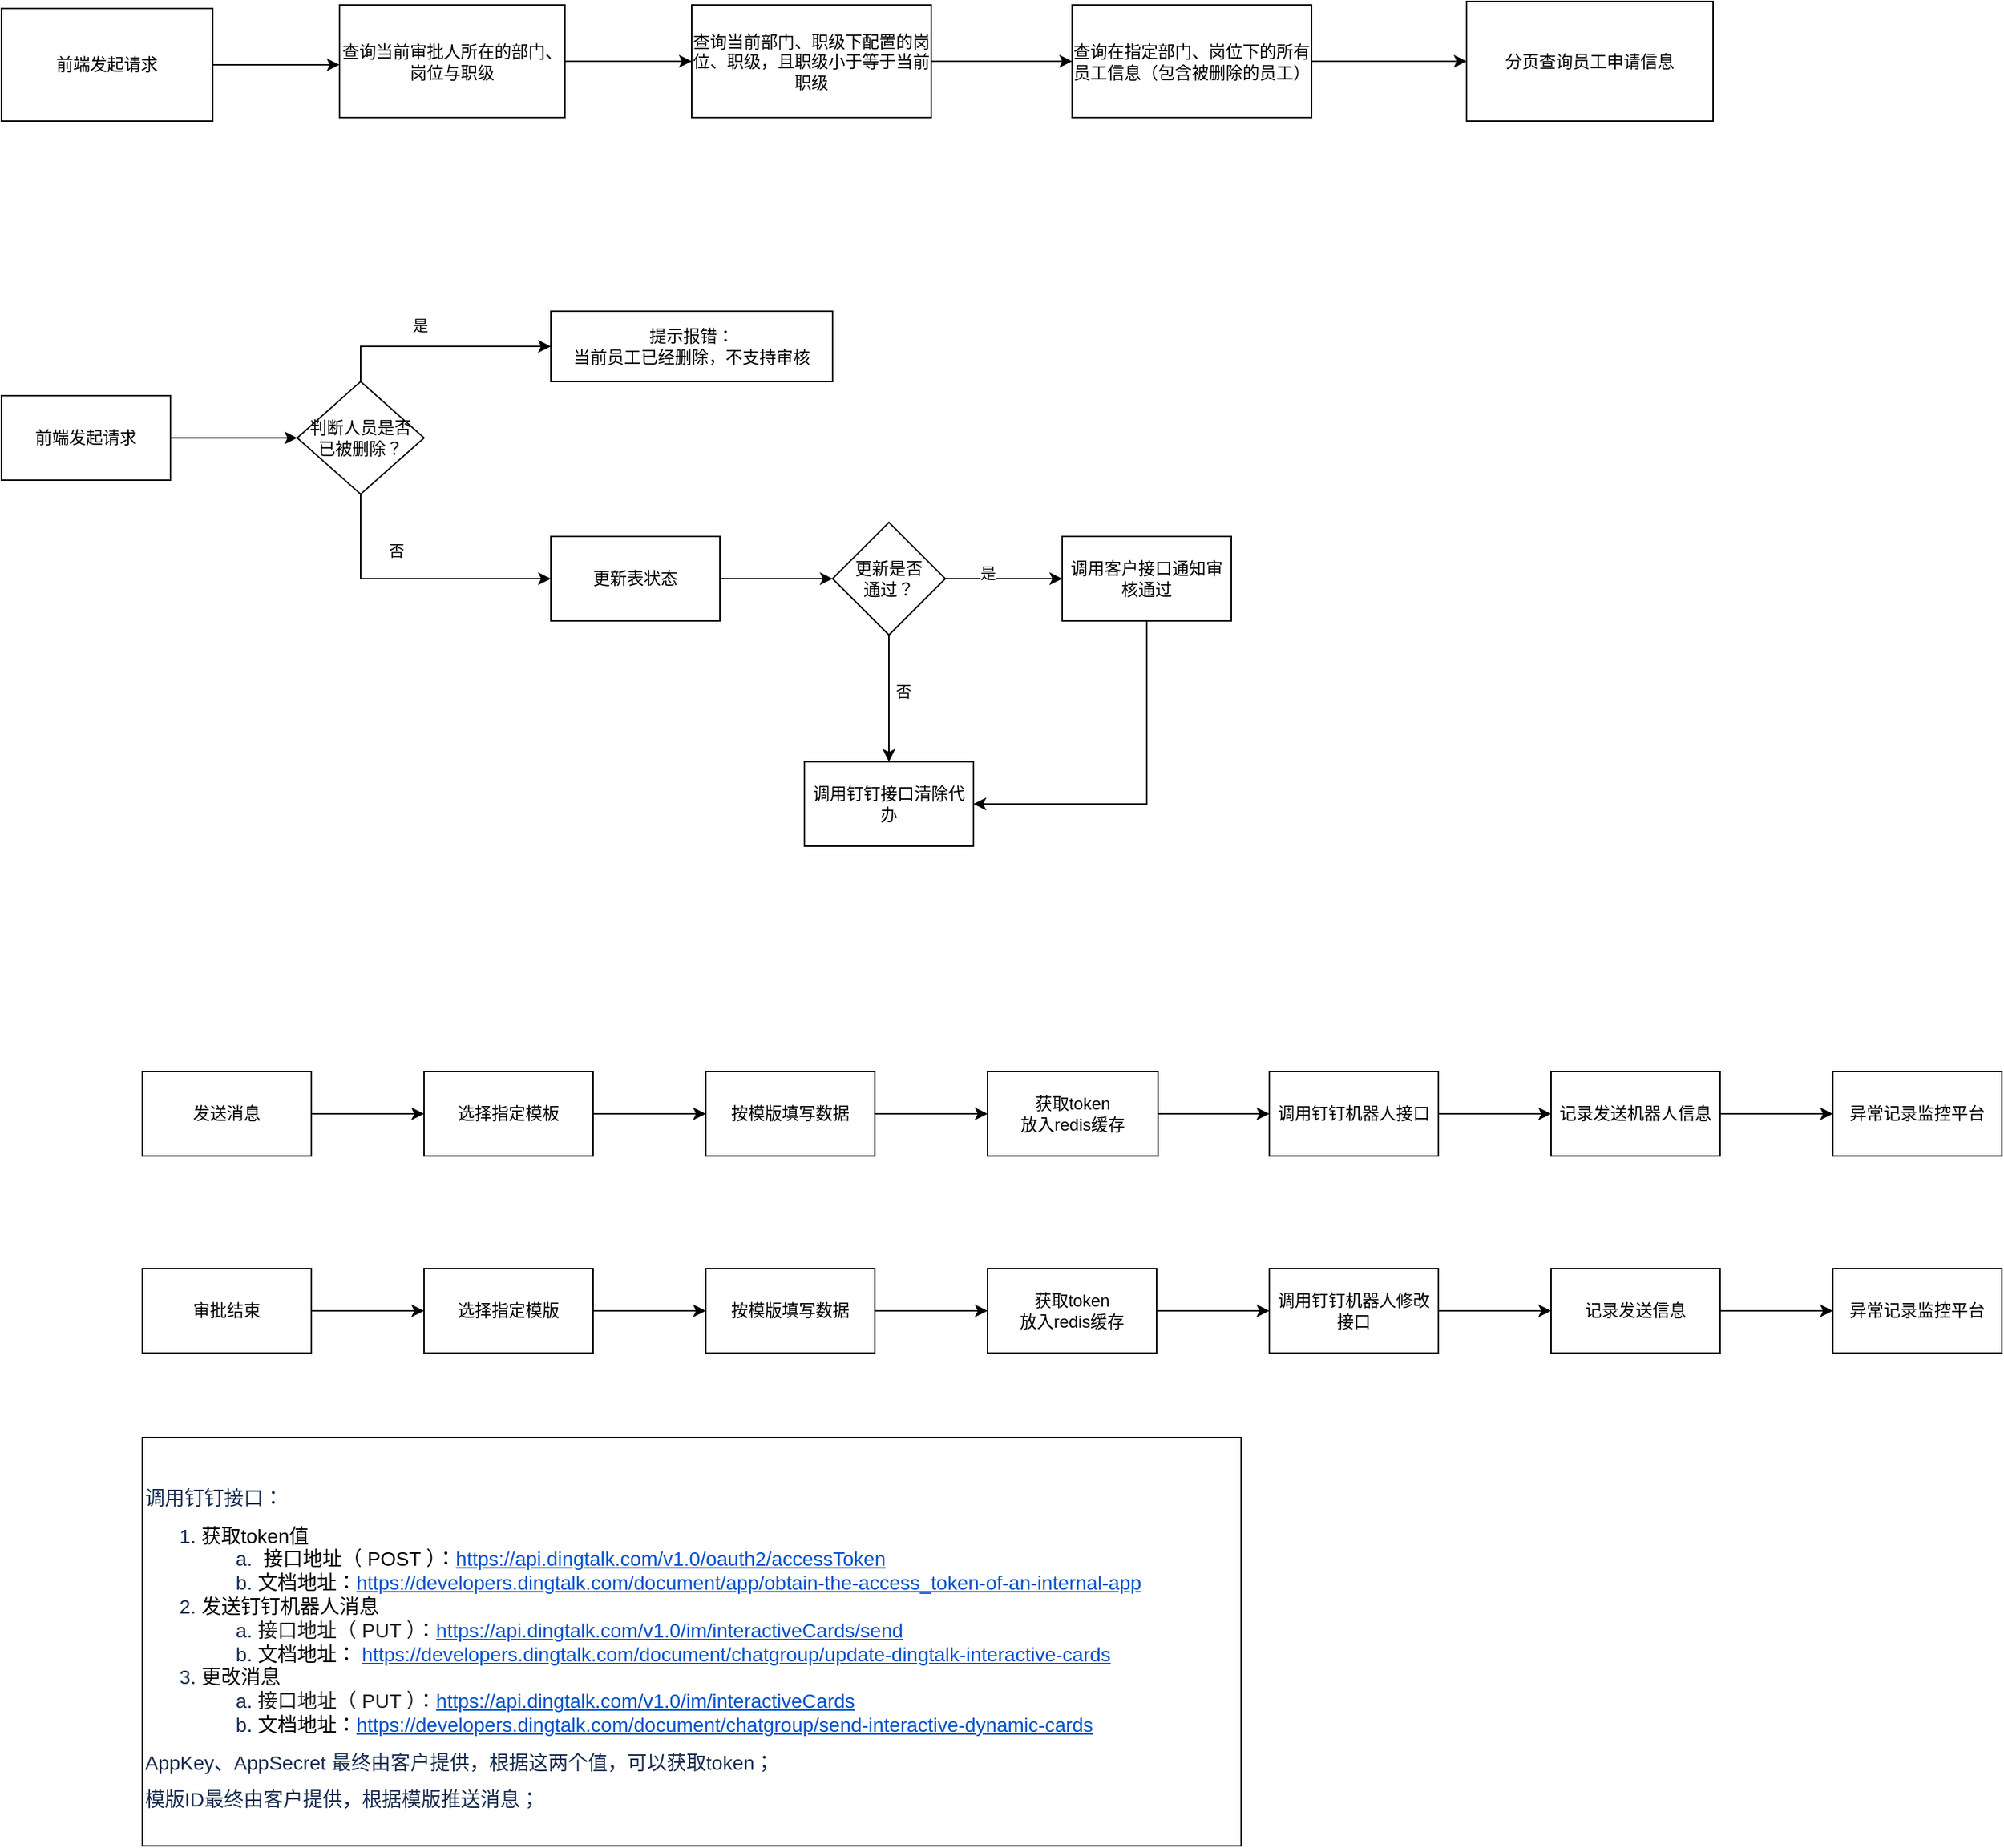 <mxfile version="15.5.2" type="github">
  <diagram id="C5RBs43oDa-KdzZeNtuy" name="Page-1">
    <mxGraphModel dx="1198" dy="621" grid="1" gridSize="10" guides="1" tooltips="1" connect="1" arrows="1" fold="1" page="1" pageScale="1" pageWidth="827" pageHeight="1169" math="0" shadow="0">
      <root>
        <mxCell id="WIyWlLk6GJQsqaUBKTNV-0" />
        <mxCell id="WIyWlLk6GJQsqaUBKTNV-1" parent="WIyWlLk6GJQsqaUBKTNV-0" />
        <mxCell id="zHJnFDCS_xAZhOyIZzer-20" value="" style="edgeStyle=orthogonalEdgeStyle;rounded=0;orthogonalLoop=1;jettySize=auto;html=1;exitX=0.5;exitY=0;exitDx=0;exitDy=0;" edge="1" parent="WIyWlLk6GJQsqaUBKTNV-1" source="zHJnFDCS_xAZhOyIZzer-18" target="zHJnFDCS_xAZhOyIZzer-19">
          <mxGeometry relative="1" as="geometry" />
        </mxCell>
        <mxCell id="zHJnFDCS_xAZhOyIZzer-21" value="是" style="edgeLabel;html=1;align=center;verticalAlign=middle;resizable=0;points=[];" vertex="1" connectable="0" parent="zHJnFDCS_xAZhOyIZzer-20">
          <mxGeometry x="-0.163" y="3" relative="1" as="geometry">
            <mxPoint y="-12" as="offset" />
          </mxGeometry>
        </mxCell>
        <mxCell id="zHJnFDCS_xAZhOyIZzer-23" value="" style="edgeStyle=orthogonalEdgeStyle;rounded=0;orthogonalLoop=1;jettySize=auto;html=1;" edge="1" parent="WIyWlLk6GJQsqaUBKTNV-1" source="zHJnFDCS_xAZhOyIZzer-18" target="zHJnFDCS_xAZhOyIZzer-22">
          <mxGeometry relative="1" as="geometry">
            <Array as="points">
              <mxPoint x="315" y="530" />
            </Array>
          </mxGeometry>
        </mxCell>
        <mxCell id="zHJnFDCS_xAZhOyIZzer-37" value="否" style="edgeLabel;html=1;align=center;verticalAlign=middle;resizable=0;points=[];" vertex="1" connectable="0" parent="zHJnFDCS_xAZhOyIZzer-23">
          <mxGeometry x="-0.59" y="1" relative="1" as="geometry">
            <mxPoint x="24" as="offset" />
          </mxGeometry>
        </mxCell>
        <mxCell id="zHJnFDCS_xAZhOyIZzer-18" value="判断人员是否&lt;br&gt;已被删除？" style="rhombus;whiteSpace=wrap;html=1;" vertex="1" parent="WIyWlLk6GJQsqaUBKTNV-1">
          <mxGeometry x="270" y="390" width="90" height="80" as="geometry" />
        </mxCell>
        <mxCell id="zHJnFDCS_xAZhOyIZzer-19" value="提示报错：&lt;br&gt;当前员工已经删除，不支持审核" style="whiteSpace=wrap;html=1;" vertex="1" parent="WIyWlLk6GJQsqaUBKTNV-1">
          <mxGeometry x="450" y="340" width="200" height="50" as="geometry" />
        </mxCell>
        <mxCell id="zHJnFDCS_xAZhOyIZzer-25" value="" style="edgeStyle=orthogonalEdgeStyle;rounded=0;orthogonalLoop=1;jettySize=auto;html=1;exitX=1;exitY=0.5;exitDx=0;exitDy=0;" edge="1" parent="WIyWlLk6GJQsqaUBKTNV-1" source="zHJnFDCS_xAZhOyIZzer-26" target="zHJnFDCS_xAZhOyIZzer-24">
          <mxGeometry relative="1" as="geometry" />
        </mxCell>
        <mxCell id="zHJnFDCS_xAZhOyIZzer-28" value="是" style="edgeLabel;html=1;align=center;verticalAlign=middle;resizable=0;points=[];" vertex="1" connectable="0" parent="zHJnFDCS_xAZhOyIZzer-25">
          <mxGeometry x="-0.277" y="4" relative="1" as="geometry">
            <mxPoint as="offset" />
          </mxGeometry>
        </mxCell>
        <mxCell id="zHJnFDCS_xAZhOyIZzer-27" style="edgeStyle=orthogonalEdgeStyle;rounded=0;orthogonalLoop=1;jettySize=auto;html=1;exitX=1;exitY=0.5;exitDx=0;exitDy=0;" edge="1" parent="WIyWlLk6GJQsqaUBKTNV-1" source="zHJnFDCS_xAZhOyIZzer-22" target="zHJnFDCS_xAZhOyIZzer-26">
          <mxGeometry relative="1" as="geometry" />
        </mxCell>
        <mxCell id="zHJnFDCS_xAZhOyIZzer-22" value="更新表状态" style="whiteSpace=wrap;html=1;" vertex="1" parent="WIyWlLk6GJQsqaUBKTNV-1">
          <mxGeometry x="450" y="500" width="120" height="60" as="geometry" />
        </mxCell>
        <mxCell id="zHJnFDCS_xAZhOyIZzer-32" style="edgeStyle=orthogonalEdgeStyle;rounded=0;orthogonalLoop=1;jettySize=auto;html=1;exitX=0.5;exitY=1;exitDx=0;exitDy=0;entryX=1;entryY=0.5;entryDx=0;entryDy=0;" edge="1" parent="WIyWlLk6GJQsqaUBKTNV-1" source="zHJnFDCS_xAZhOyIZzer-24" target="zHJnFDCS_xAZhOyIZzer-29">
          <mxGeometry relative="1" as="geometry" />
        </mxCell>
        <mxCell id="zHJnFDCS_xAZhOyIZzer-24" value="调用客户接口通知审核通过" style="whiteSpace=wrap;html=1;" vertex="1" parent="WIyWlLk6GJQsqaUBKTNV-1">
          <mxGeometry x="813" y="500" width="120" height="60" as="geometry" />
        </mxCell>
        <mxCell id="zHJnFDCS_xAZhOyIZzer-30" value="" style="edgeStyle=orthogonalEdgeStyle;rounded=0;orthogonalLoop=1;jettySize=auto;html=1;" edge="1" parent="WIyWlLk6GJQsqaUBKTNV-1" source="zHJnFDCS_xAZhOyIZzer-26" target="zHJnFDCS_xAZhOyIZzer-29">
          <mxGeometry relative="1" as="geometry" />
        </mxCell>
        <mxCell id="zHJnFDCS_xAZhOyIZzer-31" value="否" style="edgeLabel;html=1;align=center;verticalAlign=middle;resizable=0;points=[];" vertex="1" connectable="0" parent="zHJnFDCS_xAZhOyIZzer-30">
          <mxGeometry x="-0.333" relative="1" as="geometry">
            <mxPoint x="10" y="10" as="offset" />
          </mxGeometry>
        </mxCell>
        <mxCell id="zHJnFDCS_xAZhOyIZzer-26" value="更新是否&lt;br&gt;通过？" style="rhombus;whiteSpace=wrap;html=1;" vertex="1" parent="WIyWlLk6GJQsqaUBKTNV-1">
          <mxGeometry x="650" y="490" width="80" height="80" as="geometry" />
        </mxCell>
        <mxCell id="zHJnFDCS_xAZhOyIZzer-29" value="调用钉钉接口清除代办" style="whiteSpace=wrap;html=1;" vertex="1" parent="WIyWlLk6GJQsqaUBKTNV-1">
          <mxGeometry x="630" y="660" width="120" height="60" as="geometry" />
        </mxCell>
        <mxCell id="zHJnFDCS_xAZhOyIZzer-34" style="edgeStyle=orthogonalEdgeStyle;rounded=0;orthogonalLoop=1;jettySize=auto;html=1;exitX=1;exitY=0.5;exitDx=0;exitDy=0;entryX=0;entryY=0.531;entryDx=0;entryDy=0;entryPerimeter=0;" edge="1" parent="WIyWlLk6GJQsqaUBKTNV-1" source="zHJnFDCS_xAZhOyIZzer-33" target="zHJnFDCS_xAZhOyIZzer-42">
          <mxGeometry relative="1" as="geometry">
            <mxPoint x="280" y="170" as="targetPoint" />
          </mxGeometry>
        </mxCell>
        <mxCell id="zHJnFDCS_xAZhOyIZzer-33" value="前端发起请求" style="rounded=0;whiteSpace=wrap;html=1;" vertex="1" parent="WIyWlLk6GJQsqaUBKTNV-1">
          <mxGeometry x="60" y="125" width="150" height="80" as="geometry" />
        </mxCell>
        <mxCell id="zHJnFDCS_xAZhOyIZzer-36" style="edgeStyle=orthogonalEdgeStyle;rounded=0;orthogonalLoop=1;jettySize=auto;html=1;exitX=1;exitY=0.5;exitDx=0;exitDy=0;" edge="1" parent="WIyWlLk6GJQsqaUBKTNV-1" source="zHJnFDCS_xAZhOyIZzer-35" target="zHJnFDCS_xAZhOyIZzer-18">
          <mxGeometry relative="1" as="geometry" />
        </mxCell>
        <mxCell id="zHJnFDCS_xAZhOyIZzer-35" value="前端发起请求" style="rounded=0;whiteSpace=wrap;html=1;" vertex="1" parent="WIyWlLk6GJQsqaUBKTNV-1">
          <mxGeometry x="60" y="400" width="120" height="60" as="geometry" />
        </mxCell>
        <mxCell id="zHJnFDCS_xAZhOyIZzer-44" value="" style="edgeStyle=orthogonalEdgeStyle;rounded=0;orthogonalLoop=1;jettySize=auto;html=1;" edge="1" parent="WIyWlLk6GJQsqaUBKTNV-1" source="zHJnFDCS_xAZhOyIZzer-42" target="zHJnFDCS_xAZhOyIZzer-43">
          <mxGeometry relative="1" as="geometry" />
        </mxCell>
        <mxCell id="zHJnFDCS_xAZhOyIZzer-42" value="查询当前审批人所在的部门、岗位与职级" style="rounded=0;whiteSpace=wrap;html=1;" vertex="1" parent="WIyWlLk6GJQsqaUBKTNV-1">
          <mxGeometry x="300" y="122.5" width="160" height="80" as="geometry" />
        </mxCell>
        <mxCell id="zHJnFDCS_xAZhOyIZzer-46" value="" style="edgeStyle=orthogonalEdgeStyle;rounded=0;orthogonalLoop=1;jettySize=auto;html=1;" edge="1" parent="WIyWlLk6GJQsqaUBKTNV-1" source="zHJnFDCS_xAZhOyIZzer-43" target="zHJnFDCS_xAZhOyIZzer-45">
          <mxGeometry relative="1" as="geometry" />
        </mxCell>
        <mxCell id="zHJnFDCS_xAZhOyIZzer-43" value="查询当前部门、职级下配置的岗位、职级，且职级小于等于当前职级" style="whiteSpace=wrap;html=1;rounded=0;" vertex="1" parent="WIyWlLk6GJQsqaUBKTNV-1">
          <mxGeometry x="550" y="122.5" width="170" height="80" as="geometry" />
        </mxCell>
        <mxCell id="zHJnFDCS_xAZhOyIZzer-48" value="" style="edgeStyle=orthogonalEdgeStyle;rounded=0;orthogonalLoop=1;jettySize=auto;html=1;" edge="1" parent="WIyWlLk6GJQsqaUBKTNV-1" source="zHJnFDCS_xAZhOyIZzer-45" target="zHJnFDCS_xAZhOyIZzer-47">
          <mxGeometry relative="1" as="geometry" />
        </mxCell>
        <mxCell id="zHJnFDCS_xAZhOyIZzer-45" value="查询在指定部门、岗位下的所有员工信息（包含被删除的员工）" style="whiteSpace=wrap;html=1;rounded=0;" vertex="1" parent="WIyWlLk6GJQsqaUBKTNV-1">
          <mxGeometry x="820" y="122.5" width="170" height="80" as="geometry" />
        </mxCell>
        <mxCell id="zHJnFDCS_xAZhOyIZzer-47" value="分页查询员工申请信息" style="whiteSpace=wrap;html=1;rounded=0;" vertex="1" parent="WIyWlLk6GJQsqaUBKTNV-1">
          <mxGeometry x="1100" y="120" width="175" height="85" as="geometry" />
        </mxCell>
        <mxCell id="zHJnFDCS_xAZhOyIZzer-59" value="" style="edgeStyle=orthogonalEdgeStyle;rounded=0;orthogonalLoop=1;jettySize=auto;html=1;" edge="1" parent="WIyWlLk6GJQsqaUBKTNV-1" source="zHJnFDCS_xAZhOyIZzer-57" target="zHJnFDCS_xAZhOyIZzer-58">
          <mxGeometry relative="1" as="geometry" />
        </mxCell>
        <mxCell id="zHJnFDCS_xAZhOyIZzer-57" value="发送消息" style="rounded=0;whiteSpace=wrap;html=1;align=center;" vertex="1" parent="WIyWlLk6GJQsqaUBKTNV-1">
          <mxGeometry x="160" y="880" width="120" height="60" as="geometry" />
        </mxCell>
        <mxCell id="zHJnFDCS_xAZhOyIZzer-61" value="" style="edgeStyle=orthogonalEdgeStyle;rounded=0;orthogonalLoop=1;jettySize=auto;html=1;" edge="1" parent="WIyWlLk6GJQsqaUBKTNV-1" source="zHJnFDCS_xAZhOyIZzer-58" target="zHJnFDCS_xAZhOyIZzer-60">
          <mxGeometry relative="1" as="geometry" />
        </mxCell>
        <mxCell id="zHJnFDCS_xAZhOyIZzer-58" value="选择指定模板" style="whiteSpace=wrap;html=1;rounded=0;" vertex="1" parent="WIyWlLk6GJQsqaUBKTNV-1">
          <mxGeometry x="360" y="880" width="120" height="60" as="geometry" />
        </mxCell>
        <mxCell id="zHJnFDCS_xAZhOyIZzer-63" value="" style="edgeStyle=orthogonalEdgeStyle;rounded=0;orthogonalLoop=1;jettySize=auto;html=1;" edge="1" parent="WIyWlLk6GJQsqaUBKTNV-1" source="zHJnFDCS_xAZhOyIZzer-60" target="zHJnFDCS_xAZhOyIZzer-62">
          <mxGeometry relative="1" as="geometry" />
        </mxCell>
        <mxCell id="zHJnFDCS_xAZhOyIZzer-60" value="按模版填写数据" style="whiteSpace=wrap;html=1;rounded=0;" vertex="1" parent="WIyWlLk6GJQsqaUBKTNV-1">
          <mxGeometry x="560" y="880" width="120" height="60" as="geometry" />
        </mxCell>
        <mxCell id="zHJnFDCS_xAZhOyIZzer-65" value="" style="edgeStyle=orthogonalEdgeStyle;rounded=0;orthogonalLoop=1;jettySize=auto;html=1;" edge="1" parent="WIyWlLk6GJQsqaUBKTNV-1" source="zHJnFDCS_xAZhOyIZzer-62" target="zHJnFDCS_xAZhOyIZzer-64">
          <mxGeometry relative="1" as="geometry" />
        </mxCell>
        <mxCell id="zHJnFDCS_xAZhOyIZzer-62" value="获取token&lt;br&gt;放入redis缓存" style="whiteSpace=wrap;html=1;rounded=0;" vertex="1" parent="WIyWlLk6GJQsqaUBKTNV-1">
          <mxGeometry x="760" y="880" width="121" height="60" as="geometry" />
        </mxCell>
        <mxCell id="zHJnFDCS_xAZhOyIZzer-67" value="" style="edgeStyle=orthogonalEdgeStyle;rounded=0;orthogonalLoop=1;jettySize=auto;html=1;" edge="1" parent="WIyWlLk6GJQsqaUBKTNV-1" source="zHJnFDCS_xAZhOyIZzer-64" target="zHJnFDCS_xAZhOyIZzer-66">
          <mxGeometry relative="1" as="geometry" />
        </mxCell>
        <mxCell id="zHJnFDCS_xAZhOyIZzer-64" value="调用钉钉机器人接口" style="whiteSpace=wrap;html=1;rounded=0;" vertex="1" parent="WIyWlLk6GJQsqaUBKTNV-1">
          <mxGeometry x="960" y="880" width="120" height="60" as="geometry" />
        </mxCell>
        <mxCell id="zHJnFDCS_xAZhOyIZzer-81" value="" style="edgeStyle=orthogonalEdgeStyle;rounded=0;orthogonalLoop=1;jettySize=auto;html=1;" edge="1" parent="WIyWlLk6GJQsqaUBKTNV-1" source="zHJnFDCS_xAZhOyIZzer-66" target="zHJnFDCS_xAZhOyIZzer-80">
          <mxGeometry relative="1" as="geometry" />
        </mxCell>
        <mxCell id="zHJnFDCS_xAZhOyIZzer-66" value="记录发送机器人信息" style="whiteSpace=wrap;html=1;rounded=0;" vertex="1" parent="WIyWlLk6GJQsqaUBKTNV-1">
          <mxGeometry x="1160" y="880" width="120" height="60" as="geometry" />
        </mxCell>
        <mxCell id="zHJnFDCS_xAZhOyIZzer-70" value="" style="edgeStyle=orthogonalEdgeStyle;rounded=0;orthogonalLoop=1;jettySize=auto;html=1;" edge="1" parent="WIyWlLk6GJQsqaUBKTNV-1" source="zHJnFDCS_xAZhOyIZzer-68" target="zHJnFDCS_xAZhOyIZzer-69">
          <mxGeometry relative="1" as="geometry" />
        </mxCell>
        <mxCell id="zHJnFDCS_xAZhOyIZzer-68" value="审批结束" style="rounded=0;whiteSpace=wrap;html=1;align=center;" vertex="1" parent="WIyWlLk6GJQsqaUBKTNV-1">
          <mxGeometry x="160" y="1020" width="120" height="60" as="geometry" />
        </mxCell>
        <mxCell id="zHJnFDCS_xAZhOyIZzer-72" value="" style="edgeStyle=orthogonalEdgeStyle;rounded=0;orthogonalLoop=1;jettySize=auto;html=1;" edge="1" parent="WIyWlLk6GJQsqaUBKTNV-1" source="zHJnFDCS_xAZhOyIZzer-69" target="zHJnFDCS_xAZhOyIZzer-71">
          <mxGeometry relative="1" as="geometry" />
        </mxCell>
        <mxCell id="zHJnFDCS_xAZhOyIZzer-69" value="选择指定模版" style="whiteSpace=wrap;html=1;rounded=0;" vertex="1" parent="WIyWlLk6GJQsqaUBKTNV-1">
          <mxGeometry x="360" y="1020" width="120" height="60" as="geometry" />
        </mxCell>
        <mxCell id="zHJnFDCS_xAZhOyIZzer-74" value="" style="edgeStyle=orthogonalEdgeStyle;rounded=0;orthogonalLoop=1;jettySize=auto;html=1;" edge="1" parent="WIyWlLk6GJQsqaUBKTNV-1" source="zHJnFDCS_xAZhOyIZzer-71" target="zHJnFDCS_xAZhOyIZzer-73">
          <mxGeometry relative="1" as="geometry" />
        </mxCell>
        <mxCell id="zHJnFDCS_xAZhOyIZzer-71" value="按模版填写数据" style="whiteSpace=wrap;html=1;rounded=0;" vertex="1" parent="WIyWlLk6GJQsqaUBKTNV-1">
          <mxGeometry x="560" y="1020" width="120" height="60" as="geometry" />
        </mxCell>
        <mxCell id="zHJnFDCS_xAZhOyIZzer-76" value="" style="edgeStyle=orthogonalEdgeStyle;rounded=0;orthogonalLoop=1;jettySize=auto;html=1;" edge="1" parent="WIyWlLk6GJQsqaUBKTNV-1" source="zHJnFDCS_xAZhOyIZzer-73" target="zHJnFDCS_xAZhOyIZzer-75">
          <mxGeometry relative="1" as="geometry" />
        </mxCell>
        <mxCell id="zHJnFDCS_xAZhOyIZzer-73" value="获取token&lt;br&gt;放入redis缓存" style="whiteSpace=wrap;html=1;rounded=0;" vertex="1" parent="WIyWlLk6GJQsqaUBKTNV-1">
          <mxGeometry x="760" y="1020" width="120" height="60" as="geometry" />
        </mxCell>
        <mxCell id="zHJnFDCS_xAZhOyIZzer-78" value="" style="edgeStyle=orthogonalEdgeStyle;rounded=0;orthogonalLoop=1;jettySize=auto;html=1;" edge="1" parent="WIyWlLk6GJQsqaUBKTNV-1" source="zHJnFDCS_xAZhOyIZzer-75" target="zHJnFDCS_xAZhOyIZzer-77">
          <mxGeometry relative="1" as="geometry" />
        </mxCell>
        <mxCell id="zHJnFDCS_xAZhOyIZzer-75" value="调用钉钉机器人修改接口" style="whiteSpace=wrap;html=1;rounded=0;" vertex="1" parent="WIyWlLk6GJQsqaUBKTNV-1">
          <mxGeometry x="960" y="1020" width="120" height="60" as="geometry" />
        </mxCell>
        <mxCell id="zHJnFDCS_xAZhOyIZzer-83" value="" style="edgeStyle=orthogonalEdgeStyle;rounded=0;orthogonalLoop=1;jettySize=auto;html=1;" edge="1" parent="WIyWlLk6GJQsqaUBKTNV-1" source="zHJnFDCS_xAZhOyIZzer-77" target="zHJnFDCS_xAZhOyIZzer-82">
          <mxGeometry relative="1" as="geometry" />
        </mxCell>
        <mxCell id="zHJnFDCS_xAZhOyIZzer-77" value="记录发送信息" style="whiteSpace=wrap;html=1;rounded=0;" vertex="1" parent="WIyWlLk6GJQsqaUBKTNV-1">
          <mxGeometry x="1160" y="1020" width="120" height="60" as="geometry" />
        </mxCell>
        <mxCell id="zHJnFDCS_xAZhOyIZzer-79" value="&lt;p style=&quot;margin: 10px 0px 0px ; padding: 0px ; color: rgb(23 , 43 , 77) ; font-family: , , &amp;#34;segoe ui&amp;#34; , &amp;#34;roboto&amp;#34; , &amp;#34;oxygen&amp;#34; , &amp;#34;ubuntu&amp;#34; , &amp;#34;fira sans&amp;#34; , &amp;#34;droid sans&amp;#34; , &amp;#34;helvetica neue&amp;#34; , sans-serif ; font-size: 14px ; background-color: rgb(255 , 255 , 255)&quot;&gt;调用钉钉接口：&lt;/p&gt;&lt;ol style=&quot;margin: 10px 0px 0px ; color: rgb(23 , 43 , 77) ; font-family: , , &amp;#34;segoe ui&amp;#34; , &amp;#34;roboto&amp;#34; , &amp;#34;oxygen&amp;#34; , &amp;#34;ubuntu&amp;#34; , &amp;#34;fira sans&amp;#34; , &amp;#34;droid sans&amp;#34; , &amp;#34;helvetica neue&amp;#34; , sans-serif ; font-size: 14px ; background-color: rgb(255 , 255 , 255)&quot;&gt;&lt;li&gt;&lt;span style=&quot;color: rgb(0 , 0 , 0)&quot;&gt;获取token值&lt;/span&gt;&lt;ol style=&quot;margin: 0px ; list-style-type: lower-alpha&quot;&gt;&lt;li&gt;&lt;span style=&quot;color: rgb(0 , 0 , 0)&quot;&gt;&amp;nbsp;接口地址（ POST ）：&lt;/span&gt;&lt;a href=&quot;https://api.dingtalk.com/v1.0/oauth2/accessToken&quot; class=&quot;external-link&quot; style=&quot;color: rgb(0 , 82 , 204)&quot;&gt;https://api.dingtalk.com/v1.0/oauth2/accessToken&lt;/a&gt;&lt;/li&gt;&lt;li&gt;&lt;span style=&quot;color: rgb(0 , 0 , 0)&quot;&gt;文档地址：&lt;/span&gt;&lt;a href=&quot;https://developers.dingtalk.com/document/app/obtain-the-access_token-of-an-internal-app&quot; class=&quot;external-link&quot; style=&quot;color: rgb(0 , 82 , 204)&quot;&gt;https://developers.dingtalk.com/document/app/obtain-the-access_token-of-an-internal-app&lt;/a&gt;&lt;/li&gt;&lt;/ol&gt;&lt;/li&gt;&lt;li&gt;&lt;span style=&quot;color: rgb(0 , 0 , 0)&quot;&gt;发送钉钉机器人消息&lt;/span&gt;&lt;br&gt;&lt;ol style=&quot;margin: 0px ; list-style-type: lower-alpha&quot;&gt;&lt;li&gt;&lt;span style=&quot;color: rgb(0 , 0 , 0)&quot;&gt;&lt;span style=&quot;color: rgb(33 , 33 , 33)&quot;&gt;接口地址（ PUT ）：&lt;/span&gt;&lt;span style=&quot;color: rgb(33 , 33 , 33)&quot;&gt;&lt;a href=&quot;https://api.dingtalk.com/v1.0/im/interactiveCards/send&quot; class=&quot;external-link&quot; style=&quot;color: rgb(0 , 82 , 204)&quot;&gt;https://api.dingtalk.com/v1.0/im/interactiveCards/send&lt;/a&gt;&lt;/span&gt;&lt;/span&gt;&lt;/li&gt;&lt;li&gt;&lt;span style=&quot;color: rgb(0 , 0 , 0)&quot;&gt;文档地址：&amp;nbsp;&lt;span style=&quot;color: rgb(33 , 33 , 33)&quot;&gt;&lt;a href=&quot;https://developers.dingtalk.com/document/chatgroup/update-dingtalk-interactive-cards&quot; class=&quot;external-link&quot; style=&quot;color: rgb(0 , 82 , 204)&quot;&gt;https://developers.dingtalk.com/document/chatgroup/update-dingtalk-interactive-cards&lt;/a&gt;&lt;/span&gt;&lt;br&gt;&lt;/span&gt;&lt;/li&gt;&lt;/ol&gt;&lt;/li&gt;&lt;li&gt;&lt;span style=&quot;color: rgb(0 , 0 , 0)&quot;&gt;更改消息&lt;/span&gt;&lt;ol style=&quot;margin: 0px ; list-style-type: lower-alpha&quot;&gt;&lt;li&gt;&lt;span style=&quot;color: rgb(0 , 0 , 0)&quot;&gt;&lt;span style=&quot;color: rgb(33 , 33 , 33)&quot;&gt;接口地址（ PUT ）：&lt;/span&gt;&lt;span style=&quot;color: rgb(33 , 33 , 33)&quot;&gt;&lt;a href=&quot;https://api.dingtalk.com/v1.0/im/interactiveCards&quot; class=&quot;external-link&quot; style=&quot;color: rgb(0 , 82 , 204)&quot;&gt;https://api.dingtalk.com/v1.0/im/interactiveCards&lt;/a&gt;&lt;/span&gt;&lt;/span&gt;&lt;/li&gt;&lt;li&gt;&lt;span style=&quot;color: rgb(0 , 0 , 0)&quot;&gt;文档地址：&lt;a href=&quot;https://developers.dingtalk.com/document/chatgroup/send-interactive-dynamic-cards&quot; class=&quot;external-link&quot; style=&quot;color: rgb(0 , 82 , 204)&quot;&gt;https://developers.dingtalk.com/document/chatgroup/send-interactive-dynamic-cards&lt;/a&gt;&lt;br&gt;&lt;/span&gt;&lt;/li&gt;&lt;/ol&gt;&lt;/li&gt;&lt;/ol&gt;&lt;p style=&quot;margin: 10px 0px 0px ; padding: 0px ; color: rgb(23 , 43 , 77) ; font-family: , , &amp;#34;segoe ui&amp;#34; , &amp;#34;roboto&amp;#34; , &amp;#34;oxygen&amp;#34; , &amp;#34;ubuntu&amp;#34; , &amp;#34;fira sans&amp;#34; , &amp;#34;droid sans&amp;#34; , &amp;#34;helvetica neue&amp;#34; , sans-serif ; font-size: 14px ; background-color: rgb(255 , 255 , 255)&quot;&gt;AppKey、AppSecret 最终由客户提供，根据这两个值，可以获取token；&lt;/p&gt;&lt;p style=&quot;margin: 10px 0px 0px ; padding: 0px ; color: rgb(23 , 43 , 77) ; font-size: 14px ; background-color: rgb(255 , 255 , 255)&quot;&gt;模版ID最终由客户提供，根据模版推送消息；&lt;/p&gt;" style="rounded=0;whiteSpace=wrap;html=1;align=left;" vertex="1" parent="WIyWlLk6GJQsqaUBKTNV-1">
          <mxGeometry x="160" y="1140" width="780" height="290" as="geometry" />
        </mxCell>
        <mxCell id="zHJnFDCS_xAZhOyIZzer-80" value="异常记录监控平台" style="whiteSpace=wrap;html=1;rounded=0;" vertex="1" parent="WIyWlLk6GJQsqaUBKTNV-1">
          <mxGeometry x="1360" y="880" width="120" height="60" as="geometry" />
        </mxCell>
        <mxCell id="zHJnFDCS_xAZhOyIZzer-82" value="&lt;span&gt;异常记录监控平台&lt;/span&gt;" style="whiteSpace=wrap;html=1;rounded=0;" vertex="1" parent="WIyWlLk6GJQsqaUBKTNV-1">
          <mxGeometry x="1360" y="1020" width="120" height="60" as="geometry" />
        </mxCell>
      </root>
    </mxGraphModel>
  </diagram>
</mxfile>
